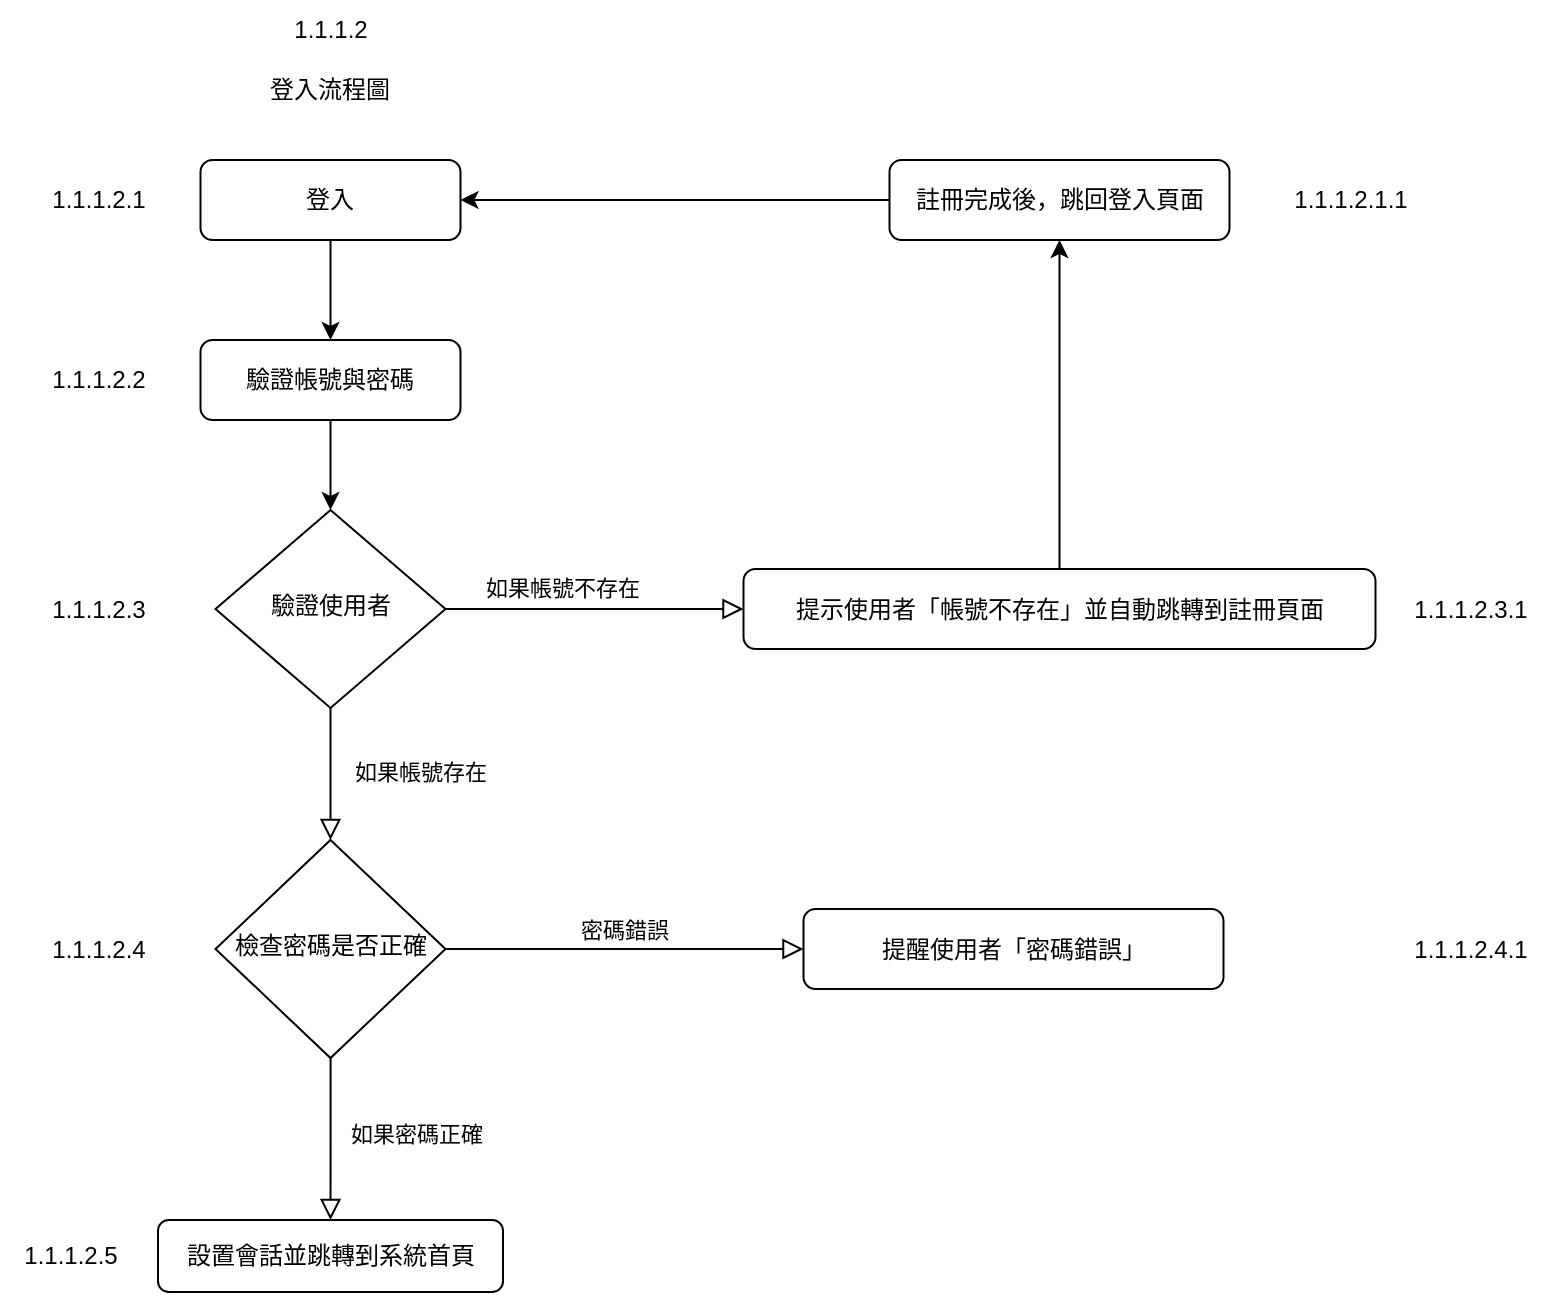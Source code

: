 <mxfile version="24.8.6">
  <diagram id="C5RBs43oDa-KdzZeNtuy" name="Page-1">
    <mxGraphModel dx="1434" dy="782" grid="1" gridSize="10" guides="1" tooltips="1" connect="1" arrows="1" fold="1" page="1" pageScale="1" pageWidth="827" pageHeight="1169" math="0" shadow="0">
      <root>
        <mxCell id="WIyWlLk6GJQsqaUBKTNV-0" />
        <mxCell id="WIyWlLk6GJQsqaUBKTNV-1" parent="WIyWlLk6GJQsqaUBKTNV-0" />
        <mxCell id="nLiXJdlD6BryKtPg3rHf-0" style="edgeStyle=orthogonalEdgeStyle;rounded=0;orthogonalLoop=1;jettySize=auto;html=1;exitX=0.5;exitY=1;exitDx=0;exitDy=0;" parent="WIyWlLk6GJQsqaUBKTNV-1" source="nLiXJdlD6BryKtPg3rHf-1" target="nLiXJdlD6BryKtPg3rHf-13" edge="1">
          <mxGeometry relative="1" as="geometry" />
        </mxCell>
        <mxCell id="nLiXJdlD6BryKtPg3rHf-1" value="登入" style="rounded=1;whiteSpace=wrap;html=1;fontSize=12;glass=0;strokeWidth=1;shadow=0;" parent="WIyWlLk6GJQsqaUBKTNV-1" vertex="1">
          <mxGeometry x="130.25" y="110" width="130" height="40" as="geometry" />
        </mxCell>
        <mxCell id="nLiXJdlD6BryKtPg3rHf-2" value="如果帳號存在" style="rounded=0;html=1;jettySize=auto;orthogonalLoop=1;fontSize=11;endArrow=block;endFill=0;endSize=8;strokeWidth=1;shadow=0;labelBackgroundColor=none;edgeStyle=orthogonalEdgeStyle;" parent="WIyWlLk6GJQsqaUBKTNV-1" source="nLiXJdlD6BryKtPg3rHf-4" target="nLiXJdlD6BryKtPg3rHf-9" edge="1">
          <mxGeometry x="-0.05" y="45" relative="1" as="geometry">
            <mxPoint as="offset" />
          </mxGeometry>
        </mxCell>
        <mxCell id="nLiXJdlD6BryKtPg3rHf-3" value="如果帳號不存在" style="edgeStyle=orthogonalEdgeStyle;rounded=0;html=1;jettySize=auto;orthogonalLoop=1;fontSize=11;endArrow=block;endFill=0;endSize=8;strokeWidth=1;shadow=0;labelBackgroundColor=none;" parent="WIyWlLk6GJQsqaUBKTNV-1" source="nLiXJdlD6BryKtPg3rHf-4" target="nLiXJdlD6BryKtPg3rHf-6" edge="1">
          <mxGeometry x="-0.223" y="11" relative="1" as="geometry">
            <mxPoint as="offset" />
          </mxGeometry>
        </mxCell>
        <mxCell id="nLiXJdlD6BryKtPg3rHf-4" value="驗證使用者" style="rhombus;whiteSpace=wrap;html=1;shadow=0;fontFamily=Helvetica;fontSize=12;align=center;strokeWidth=1;spacing=6;spacingTop=-4;" parent="WIyWlLk6GJQsqaUBKTNV-1" vertex="1">
          <mxGeometry x="137.75" y="285" width="115" height="99" as="geometry" />
        </mxCell>
        <mxCell id="nLiXJdlD6BryKtPg3rHf-5" value="" style="edgeStyle=orthogonalEdgeStyle;rounded=0;orthogonalLoop=1;jettySize=auto;html=1;" parent="WIyWlLk6GJQsqaUBKTNV-1" source="nLiXJdlD6BryKtPg3rHf-6" target="nLiXJdlD6BryKtPg3rHf-16" edge="1">
          <mxGeometry relative="1" as="geometry" />
        </mxCell>
        <mxCell id="nLiXJdlD6BryKtPg3rHf-6" value="提示使用者「帳號不存在」並自動跳轉到註冊頁面" style="rounded=1;whiteSpace=wrap;html=1;fontSize=12;glass=0;strokeWidth=1;shadow=0;" parent="WIyWlLk6GJQsqaUBKTNV-1" vertex="1">
          <mxGeometry x="401.75" y="314.5" width="316" height="40" as="geometry" />
        </mxCell>
        <mxCell id="nLiXJdlD6BryKtPg3rHf-7" value="如果密碼正確" style="rounded=0;html=1;jettySize=auto;orthogonalLoop=1;fontSize=11;endArrow=block;endFill=0;endSize=8;strokeWidth=1;shadow=0;labelBackgroundColor=none;edgeStyle=orthogonalEdgeStyle;" parent="WIyWlLk6GJQsqaUBKTNV-1" source="nLiXJdlD6BryKtPg3rHf-9" target="nLiXJdlD6BryKtPg3rHf-10" edge="1">
          <mxGeometry x="-0.046" y="43" relative="1" as="geometry">
            <mxPoint as="offset" />
          </mxGeometry>
        </mxCell>
        <mxCell id="nLiXJdlD6BryKtPg3rHf-8" value="密碼錯誤" style="edgeStyle=orthogonalEdgeStyle;rounded=0;html=1;jettySize=auto;orthogonalLoop=1;fontSize=11;endArrow=block;endFill=0;endSize=8;strokeWidth=1;shadow=0;labelBackgroundColor=none;" parent="WIyWlLk6GJQsqaUBKTNV-1" source="nLiXJdlD6BryKtPg3rHf-9" target="nLiXJdlD6BryKtPg3rHf-11" edge="1">
          <mxGeometry y="10" relative="1" as="geometry">
            <mxPoint as="offset" />
          </mxGeometry>
        </mxCell>
        <mxCell id="nLiXJdlD6BryKtPg3rHf-9" value="檢查密碼是否正確" style="rhombus;whiteSpace=wrap;html=1;shadow=0;fontFamily=Helvetica;fontSize=12;align=center;strokeWidth=1;spacing=6;spacingTop=-4;" parent="WIyWlLk6GJQsqaUBKTNV-1" vertex="1">
          <mxGeometry x="137.75" y="450" width="115" height="109" as="geometry" />
        </mxCell>
        <mxCell id="nLiXJdlD6BryKtPg3rHf-10" value="設置會話並跳轉到系統首頁" style="rounded=1;whiteSpace=wrap;html=1;fontSize=12;glass=0;strokeWidth=1;shadow=0;" parent="WIyWlLk6GJQsqaUBKTNV-1" vertex="1">
          <mxGeometry x="109" y="640" width="172.5" height="36" as="geometry" />
        </mxCell>
        <mxCell id="nLiXJdlD6BryKtPg3rHf-11" value="提醒使用者「密碼錯誤」" style="rounded=1;whiteSpace=wrap;html=1;fontSize=12;glass=0;strokeWidth=1;shadow=0;" parent="WIyWlLk6GJQsqaUBKTNV-1" vertex="1">
          <mxGeometry x="431.75" y="484.5" width="210" height="40" as="geometry" />
        </mxCell>
        <mxCell id="nLiXJdlD6BryKtPg3rHf-12" style="edgeStyle=orthogonalEdgeStyle;rounded=0;orthogonalLoop=1;jettySize=auto;html=1;entryX=0.5;entryY=0;entryDx=0;entryDy=0;" parent="WIyWlLk6GJQsqaUBKTNV-1" source="nLiXJdlD6BryKtPg3rHf-13" target="nLiXJdlD6BryKtPg3rHf-4" edge="1">
          <mxGeometry relative="1" as="geometry" />
        </mxCell>
        <mxCell id="nLiXJdlD6BryKtPg3rHf-13" value="驗證帳號與密碼" style="rounded=1;whiteSpace=wrap;html=1;fontSize=12;glass=0;strokeWidth=1;shadow=0;" parent="WIyWlLk6GJQsqaUBKTNV-1" vertex="1">
          <mxGeometry x="130.25" y="200" width="130" height="40" as="geometry" />
        </mxCell>
        <mxCell id="nLiXJdlD6BryKtPg3rHf-14" value="登入流程圖" style="text;html=1;align=center;verticalAlign=middle;whiteSpace=wrap;rounded=0;strokeColor=none;" parent="WIyWlLk6GJQsqaUBKTNV-1" vertex="1">
          <mxGeometry x="145.25" y="60" width="100" height="30" as="geometry" />
        </mxCell>
        <mxCell id="nLiXJdlD6BryKtPg3rHf-15" style="edgeStyle=orthogonalEdgeStyle;rounded=0;orthogonalLoop=1;jettySize=auto;html=1;exitX=0;exitY=0.5;exitDx=0;exitDy=0;entryX=1;entryY=0.5;entryDx=0;entryDy=0;" parent="WIyWlLk6GJQsqaUBKTNV-1" source="nLiXJdlD6BryKtPg3rHf-16" target="nLiXJdlD6BryKtPg3rHf-1" edge="1">
          <mxGeometry relative="1" as="geometry" />
        </mxCell>
        <mxCell id="nLiXJdlD6BryKtPg3rHf-16" value="註冊完成後，跳回登入頁面" style="rounded=1;whiteSpace=wrap;html=1;fontSize=12;glass=0;strokeWidth=1;shadow=0;" parent="WIyWlLk6GJQsqaUBKTNV-1" vertex="1">
          <mxGeometry x="474.75" y="110" width="170" height="40" as="geometry" />
        </mxCell>
        <mxCell id="hqCIcdHdKqObzn2pg9KG-0" value="1.1.1.2" style="text;html=1;align=center;verticalAlign=middle;resizable=0;points=[];autosize=1;strokeColor=none;fillColor=none;" vertex="1" parent="WIyWlLk6GJQsqaUBKTNV-1">
          <mxGeometry x="165.25" y="30" width="60" height="30" as="geometry" />
        </mxCell>
        <mxCell id="hqCIcdHdKqObzn2pg9KG-1" value="1.1.1.2.1" style="text;html=1;align=center;verticalAlign=middle;resizable=0;points=[];autosize=1;strokeColor=none;fillColor=none;" vertex="1" parent="WIyWlLk6GJQsqaUBKTNV-1">
          <mxGeometry x="44" y="115" width="70" height="30" as="geometry" />
        </mxCell>
        <mxCell id="hqCIcdHdKqObzn2pg9KG-2" value="1.1.1.2.2" style="text;html=1;align=center;verticalAlign=middle;resizable=0;points=[];autosize=1;strokeColor=none;fillColor=none;" vertex="1" parent="WIyWlLk6GJQsqaUBKTNV-1">
          <mxGeometry x="44" y="205" width="70" height="30" as="geometry" />
        </mxCell>
        <mxCell id="hqCIcdHdKqObzn2pg9KG-3" value="1.1.1.2.1.1" style="text;html=1;align=center;verticalAlign=middle;resizable=0;points=[];autosize=1;strokeColor=none;fillColor=none;" vertex="1" parent="WIyWlLk6GJQsqaUBKTNV-1">
          <mxGeometry x="665" y="115" width="80" height="30" as="geometry" />
        </mxCell>
        <mxCell id="hqCIcdHdKqObzn2pg9KG-4" value="1.1.1.2.3" style="text;html=1;align=center;verticalAlign=middle;resizable=0;points=[];autosize=1;strokeColor=none;fillColor=none;" vertex="1" parent="WIyWlLk6GJQsqaUBKTNV-1">
          <mxGeometry x="44" y="319.5" width="70" height="30" as="geometry" />
        </mxCell>
        <mxCell id="hqCIcdHdKqObzn2pg9KG-5" value="1.1.1.2.3.1" style="text;html=1;align=center;verticalAlign=middle;resizable=0;points=[];autosize=1;strokeColor=none;fillColor=none;" vertex="1" parent="WIyWlLk6GJQsqaUBKTNV-1">
          <mxGeometry x="725" y="319.5" width="80" height="30" as="geometry" />
        </mxCell>
        <mxCell id="hqCIcdHdKqObzn2pg9KG-6" value="1.1.1.2.4" style="text;html=1;align=center;verticalAlign=middle;resizable=0;points=[];autosize=1;strokeColor=none;fillColor=none;" vertex="1" parent="WIyWlLk6GJQsqaUBKTNV-1">
          <mxGeometry x="44" y="489.5" width="70" height="30" as="geometry" />
        </mxCell>
        <mxCell id="hqCIcdHdKqObzn2pg9KG-7" value="1.1.1.2.4.1" style="text;html=1;align=center;verticalAlign=middle;resizable=0;points=[];autosize=1;strokeColor=none;fillColor=none;" vertex="1" parent="WIyWlLk6GJQsqaUBKTNV-1">
          <mxGeometry x="725" y="489.5" width="80" height="30" as="geometry" />
        </mxCell>
        <mxCell id="hqCIcdHdKqObzn2pg9KG-8" value="1.1.1.2.5" style="text;html=1;align=center;verticalAlign=middle;resizable=0;points=[];autosize=1;strokeColor=none;fillColor=none;" vertex="1" parent="WIyWlLk6GJQsqaUBKTNV-1">
          <mxGeometry x="30" y="643" width="70" height="30" as="geometry" />
        </mxCell>
      </root>
    </mxGraphModel>
  </diagram>
</mxfile>
